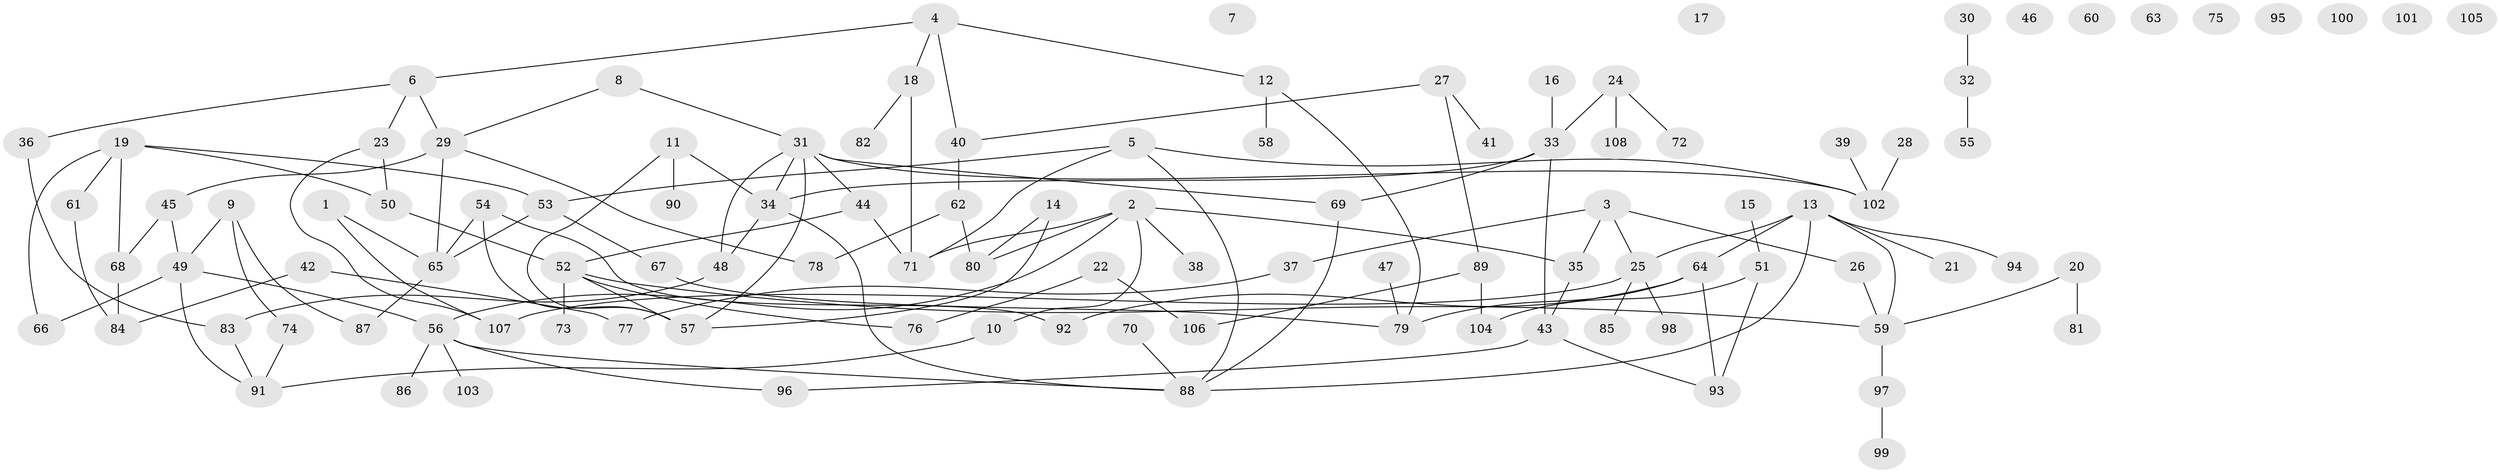 // Generated by graph-tools (version 1.1) at 2025/00/03/09/25 03:00:46]
// undirected, 108 vertices, 135 edges
graph export_dot {
graph [start="1"]
  node [color=gray90,style=filled];
  1;
  2;
  3;
  4;
  5;
  6;
  7;
  8;
  9;
  10;
  11;
  12;
  13;
  14;
  15;
  16;
  17;
  18;
  19;
  20;
  21;
  22;
  23;
  24;
  25;
  26;
  27;
  28;
  29;
  30;
  31;
  32;
  33;
  34;
  35;
  36;
  37;
  38;
  39;
  40;
  41;
  42;
  43;
  44;
  45;
  46;
  47;
  48;
  49;
  50;
  51;
  52;
  53;
  54;
  55;
  56;
  57;
  58;
  59;
  60;
  61;
  62;
  63;
  64;
  65;
  66;
  67;
  68;
  69;
  70;
  71;
  72;
  73;
  74;
  75;
  76;
  77;
  78;
  79;
  80;
  81;
  82;
  83;
  84;
  85;
  86;
  87;
  88;
  89;
  90;
  91;
  92;
  93;
  94;
  95;
  96;
  97;
  98;
  99;
  100;
  101;
  102;
  103;
  104;
  105;
  106;
  107;
  108;
  1 -- 65;
  1 -- 107;
  2 -- 10;
  2 -- 35;
  2 -- 38;
  2 -- 56;
  2 -- 71;
  2 -- 80;
  3 -- 25;
  3 -- 26;
  3 -- 35;
  3 -- 37;
  4 -- 6;
  4 -- 12;
  4 -- 18;
  4 -- 40;
  5 -- 53;
  5 -- 71;
  5 -- 88;
  5 -- 102;
  6 -- 23;
  6 -- 29;
  6 -- 36;
  8 -- 29;
  8 -- 31;
  9 -- 49;
  9 -- 74;
  9 -- 87;
  10 -- 91;
  11 -- 34;
  11 -- 57;
  11 -- 90;
  12 -- 58;
  12 -- 79;
  13 -- 21;
  13 -- 25;
  13 -- 59;
  13 -- 64;
  13 -- 88;
  13 -- 94;
  14 -- 57;
  14 -- 80;
  15 -- 51;
  16 -- 33;
  18 -- 71;
  18 -- 82;
  19 -- 50;
  19 -- 53;
  19 -- 61;
  19 -- 66;
  19 -- 68;
  20 -- 59;
  20 -- 81;
  22 -- 76;
  22 -- 106;
  23 -- 50;
  23 -- 107;
  24 -- 33;
  24 -- 72;
  24 -- 108;
  25 -- 85;
  25 -- 98;
  25 -- 107;
  26 -- 59;
  27 -- 40;
  27 -- 41;
  27 -- 89;
  28 -- 102;
  29 -- 45;
  29 -- 65;
  29 -- 78;
  30 -- 32;
  31 -- 34;
  31 -- 44;
  31 -- 48;
  31 -- 57;
  31 -- 69;
  31 -- 102;
  32 -- 55;
  33 -- 34;
  33 -- 43;
  33 -- 69;
  34 -- 48;
  34 -- 88;
  35 -- 43;
  36 -- 83;
  37 -- 77;
  39 -- 102;
  40 -- 62;
  42 -- 77;
  42 -- 84;
  43 -- 93;
  43 -- 96;
  44 -- 52;
  44 -- 71;
  45 -- 49;
  45 -- 68;
  47 -- 79;
  48 -- 83;
  49 -- 56;
  49 -- 66;
  49 -- 91;
  50 -- 52;
  51 -- 93;
  51 -- 104;
  52 -- 57;
  52 -- 59;
  52 -- 73;
  52 -- 76;
  53 -- 65;
  53 -- 67;
  54 -- 57;
  54 -- 65;
  54 -- 92;
  56 -- 86;
  56 -- 88;
  56 -- 96;
  56 -- 103;
  59 -- 97;
  61 -- 84;
  62 -- 78;
  62 -- 80;
  64 -- 79;
  64 -- 92;
  64 -- 93;
  65 -- 87;
  67 -- 79;
  68 -- 84;
  69 -- 88;
  70 -- 88;
  74 -- 91;
  83 -- 91;
  89 -- 104;
  89 -- 106;
  97 -- 99;
}
